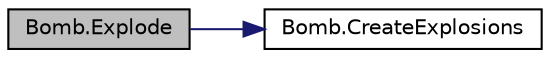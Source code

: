 digraph "Bomb.Explode"
{
 // LATEX_PDF_SIZE
  edge [fontname="Helvetica",fontsize="10",labelfontname="Helvetica",labelfontsize="10"];
  node [fontname="Helvetica",fontsize="10",shape=record];
  rankdir="LR";
  Node1 [label="Bomb.Explode",height=0.2,width=0.4,color="black", fillcolor="grey75", style="filled", fontcolor="black",tooltip="Explode() es invocado para instanciar explosiones en el juego."];
  Node1 -> Node2 [color="midnightblue",fontsize="10",style="solid",fontname="Helvetica"];
  Node2 [label="Bomb.CreateExplosions",height=0.2,width=0.4,color="black", fillcolor="white", style="filled",URL="$class_bomb.html#a829fb41bafd6024642f33a38061a477e",tooltip="CreateExplosions() es un algoritmo dedicado la creacion de las explosiones."];
}
